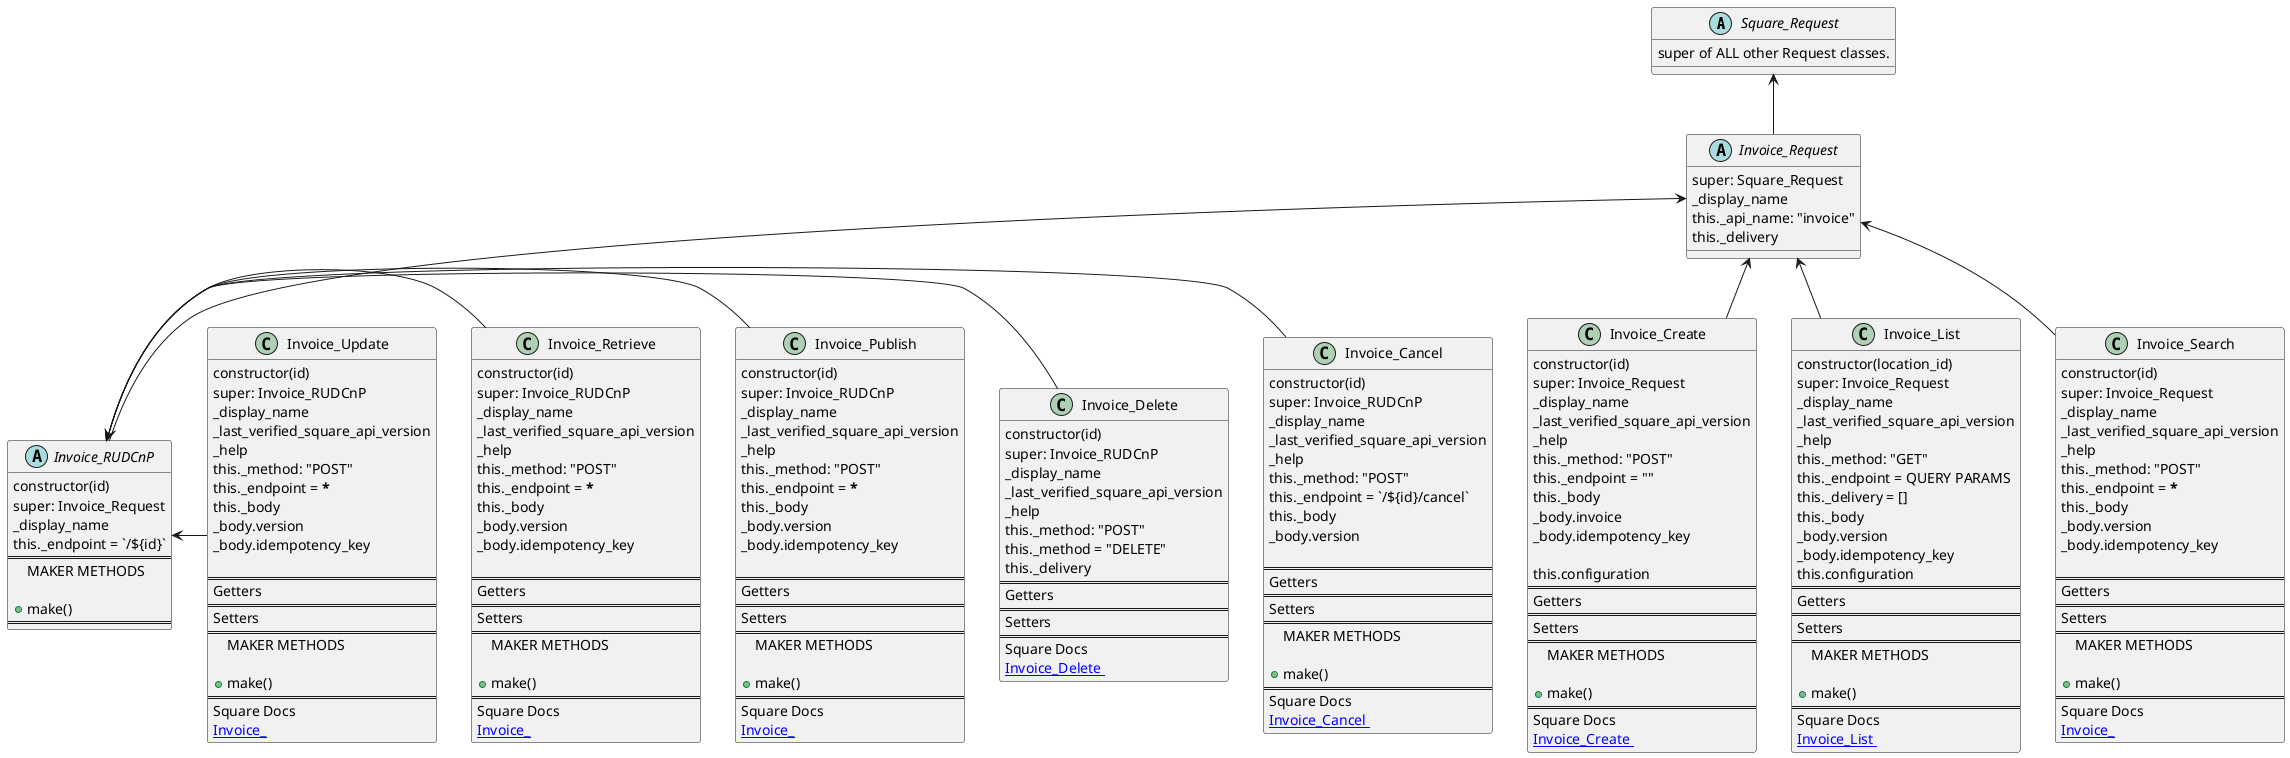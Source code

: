 @startuml
'https://plantuml.com/class-diagram

Square_Request <-- Invoice_Request
Invoice_Request <-- Invoice_RUDCnP
Invoice_Request <-- Invoice_Create
Invoice_Request <-- Invoice_List
Invoice_Request <-- Invoice_Search
Invoice_RUDCnP <- Invoice_Cancel
Invoice_RUDCnP <- Invoice_Delete
Invoice_RUDCnP <- Invoice_Publish
Invoice_RUDCnP <- Invoice_Retrieve
Invoice_RUDCnP <- Invoice_Update

abstract class Square_Request{
super of ALL other Request classes.
}

abstract class Invoice_Request {
super: Square_Request
_display_name
this._api_name: "invoice"
this._delivery
}

abstract class Invoice_RUDCnP {
constructor(id)
super: Invoice_Request
_display_name
this._endpoint = `/${id}`
==
MAKER METHODS

+make()
==
}


class Invoice_Create {
constructor(id)
super: Invoice_Request
_display_name
_last_verified_square_api_version
_help
this._method: "POST"
this._endpoint = ""
this._body
_body.invoice
_body.idempotency_key

this.configuration
==
Getters
==
Setters
==
MAKER METHODS

+make()
==
Square Docs
[[https://developer.squareup.com/reference/square/invoices-api/create-invoice Invoice_Create ]]
}


class Invoice_List {
constructor(location_id)
super: Invoice_Request
_display_name
_last_verified_square_api_version
_help
this._method: "GET"
this._endpoint = QUERY PARAMS
this._delivery = []
this._body
_body.version
_body.idempotency_key
this.configuration
==
Getters
==
Setters
==
MAKER METHODS

+make()
==
Square Docs
[[https://developer.squareup.com/reference/square/invoices-api/list-invoices Invoice_List ]]
}



class Invoice_Cancel {
constructor(id)
super: Invoice_RUDCnP
_display_name
_last_verified_square_api_version
_help
this._method: "POST"
this._endpoint = `/${id}/cancel`
this._body
_body.version

==
Getters
==
Setters
==
MAKER METHODS

+make()
==
Square Docs
[[https://developer.squareup.com/reference/square/invoices-api/cancel-invoice Invoice_Cancel ]]
}


class Invoice_Delete {
constructor(id)
super: Invoice_RUDCnP
_display_name
_last_verified_square_api_version
_help
this._method: "POST"
this._method = "DELETE"
this._delivery
==
Getters
==
Setters
==
Square Docs
[[https://developer.squareup.com/reference/square/invoices-api/delete-invoice Invoice_Delete ]]
}

class Invoice_Publish {
constructor(id)
super: Invoice_RUDCnP
_display_name
_last_verified_square_api_version
_help
this._method: "POST"
this._endpoint = *****
this._body
_body.version
_body.idempotency_key

==
Getters
==
Setters
==
MAKER METHODS

+make()
==
Square Docs
[[ Invoice_ ]]
}


class Invoice_Retrieve {
constructor(id)
super: Invoice_RUDCnP
_display_name
_last_verified_square_api_version
_help
this._method: "POST"
this._endpoint = *****
this._body
_body.version
_body.idempotency_key

==
Getters
==
Setters
==
MAKER METHODS

+make()
==
Square Docs
[[ Invoice_ ]]
}

class Invoice_Search {
constructor(id)
super: Invoice_Request
_display_name
_last_verified_square_api_version
_help
this._method: "POST"
this._endpoint = *****
this._body
_body.version
_body.idempotency_key

==
Getters
==
Setters
==
MAKER METHODS

+make()
==
Square Docs
[[ Invoice_ ]]
}

class Invoice_Update {
constructor(id)
super: Invoice_RUDCnP
_display_name
_last_verified_square_api_version
_help
this._method: "POST"
this._endpoint = *****
this._body
_body.version
_body.idempotency_key

==
Getters
==
Setters
==
MAKER METHODS

+make()
==
Square Docs
[[ Invoice_ ]]
}






@enduml